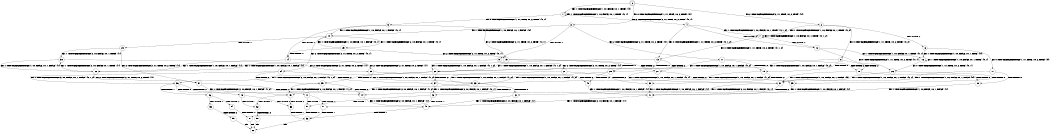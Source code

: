 digraph BCG {
size = "7, 10.5";
center = TRUE;
node [shape = circle];
0 [peripheries = 2];
0 -> 1 [label = "EX !1 !ATOMIC_EXCH_BRANCH (1, +0, FALSE, +0, 1, TRUE) !{0}"];
0 -> 2 [label = "EX !2 !ATOMIC_EXCH_BRANCH (2, +1, TRUE, +0, 2, TRUE) !{0}"];
0 -> 3 [label = "EX !0 !ATOMIC_EXCH_BRANCH (1, +1, TRUE, +0, 2, TRUE) !{0}"];
1 -> 4 [label = "EX !2 !ATOMIC_EXCH_BRANCH (2, +1, TRUE, +0, 2, TRUE) !{0, 1}"];
1 -> 5 [label = "EX !0 !ATOMIC_EXCH_BRANCH (1, +1, TRUE, +0, 2, TRUE) !{0, 1}"];
1 -> 1 [label = "EX !1 !ATOMIC_EXCH_BRANCH (1, +0, FALSE, +0, 1, TRUE) !{0, 1}"];
2 -> 6 [label = "TERMINATE !2"];
2 -> 7 [label = "EX !1 !ATOMIC_EXCH_BRANCH (1, +0, FALSE, +0, 1, TRUE) !{0, 2}"];
2 -> 8 [label = "EX !0 !ATOMIC_EXCH_BRANCH (1, +1, TRUE, +0, 2, TRUE) !{0, 2}"];
3 -> 9 [label = "TERMINATE !0"];
3 -> 10 [label = "EX !1 !ATOMIC_EXCH_BRANCH (1, +0, FALSE, +0, 1, FALSE) !{0}"];
3 -> 11 [label = "EX !2 !ATOMIC_EXCH_BRANCH (2, +1, TRUE, +0, 2, TRUE) !{0}"];
4 -> 12 [label = "TERMINATE !2"];
4 -> 13 [label = "EX !0 !ATOMIC_EXCH_BRANCH (1, +1, TRUE, +0, 2, TRUE) !{0, 1, 2}"];
4 -> 7 [label = "EX !1 !ATOMIC_EXCH_BRANCH (1, +0, FALSE, +0, 1, TRUE) !{0, 1, 2}"];
5 -> 14 [label = "TERMINATE !0"];
5 -> 15 [label = "EX !2 !ATOMIC_EXCH_BRANCH (2, +1, TRUE, +0, 2, TRUE) !{0, 1}"];
5 -> 10 [label = "EX !1 !ATOMIC_EXCH_BRANCH (1, +0, FALSE, +0, 1, FALSE) !{0, 1}"];
6 -> 16 [label = "EX !1 !ATOMIC_EXCH_BRANCH (1, +0, FALSE, +0, 1, TRUE) !{0}"];
6 -> 17 [label = "EX !0 !ATOMIC_EXCH_BRANCH (1, +1, TRUE, +0, 2, TRUE) !{0}"];
7 -> 12 [label = "TERMINATE !2"];
7 -> 13 [label = "EX !0 !ATOMIC_EXCH_BRANCH (1, +1, TRUE, +0, 2, TRUE) !{0, 1, 2}"];
7 -> 7 [label = "EX !1 !ATOMIC_EXCH_BRANCH (1, +0, FALSE, +0, 1, TRUE) !{0, 1, 2}"];
8 -> 18 [label = "TERMINATE !2"];
8 -> 19 [label = "TERMINATE !0"];
8 -> 20 [label = "EX !1 !ATOMIC_EXCH_BRANCH (1, +0, FALSE, +0, 1, FALSE) !{0, 2}"];
9 -> 21 [label = "EX !2 !ATOMIC_EXCH_BRANCH (2, +1, TRUE, +0, 2, TRUE) !{1}"];
9 -> 22 [label = "EX !1 !ATOMIC_EXCH_BRANCH (1, +0, FALSE, +0, 1, FALSE) !{1}"];
10 -> 23 [label = "TERMINATE !0"];
10 -> 24 [label = "EX !2 !ATOMIC_EXCH_BRANCH (2, +1, TRUE, +0, 2, TRUE) !{0, 1}"];
10 -> 25 [label = "EX !1 !ATOMIC_EXCH_BRANCH (2, +0, FALSE, +0, 1, TRUE) !{0, 1}"];
11 -> 18 [label = "TERMINATE !2"];
11 -> 19 [label = "TERMINATE !0"];
11 -> 20 [label = "EX !1 !ATOMIC_EXCH_BRANCH (1, +0, FALSE, +0, 1, FALSE) !{0, 2}"];
12 -> 26 [label = "EX !0 !ATOMIC_EXCH_BRANCH (1, +1, TRUE, +0, 2, TRUE) !{0, 1}"];
12 -> 16 [label = "EX !1 !ATOMIC_EXCH_BRANCH (1, +0, FALSE, +0, 1, TRUE) !{0, 1}"];
13 -> 27 [label = "TERMINATE !2"];
13 -> 28 [label = "TERMINATE !0"];
13 -> 20 [label = "EX !1 !ATOMIC_EXCH_BRANCH (1, +0, FALSE, +0, 1, FALSE) !{0, 1, 2}"];
14 -> 29 [label = "EX !2 !ATOMIC_EXCH_BRANCH (2, +1, TRUE, +0, 2, TRUE) !{1}"];
14 -> 22 [label = "EX !1 !ATOMIC_EXCH_BRANCH (1, +0, FALSE, +0, 1, FALSE) !{1}"];
15 -> 27 [label = "TERMINATE !2"];
15 -> 28 [label = "TERMINATE !0"];
15 -> 20 [label = "EX !1 !ATOMIC_EXCH_BRANCH (1, +0, FALSE, +0, 1, FALSE) !{0, 1, 2}"];
16 -> 26 [label = "EX !0 !ATOMIC_EXCH_BRANCH (1, +1, TRUE, +0, 2, TRUE) !{0, 1}"];
16 -> 16 [label = "EX !1 !ATOMIC_EXCH_BRANCH (1, +0, FALSE, +0, 1, TRUE) !{0, 1}"];
17 -> 30 [label = "TERMINATE !0"];
17 -> 31 [label = "EX !1 !ATOMIC_EXCH_BRANCH (1, +0, FALSE, +0, 1, FALSE) !{0}"];
18 -> 30 [label = "TERMINATE !0"];
18 -> 31 [label = "EX !1 !ATOMIC_EXCH_BRANCH (1, +0, FALSE, +0, 1, FALSE) !{0}"];
19 -> 32 [label = "TERMINATE !2"];
19 -> 33 [label = "EX !1 !ATOMIC_EXCH_BRANCH (1, +0, FALSE, +0, 1, FALSE) !{1, 2}"];
20 -> 34 [label = "TERMINATE !2"];
20 -> 35 [label = "TERMINATE !0"];
20 -> 36 [label = "EX !1 !ATOMIC_EXCH_BRANCH (2, +0, FALSE, +0, 1, FALSE) !{0, 1, 2}"];
21 -> 32 [label = "TERMINATE !2"];
21 -> 33 [label = "EX !1 !ATOMIC_EXCH_BRANCH (1, +0, FALSE, +0, 1, FALSE) !{1, 2}"];
22 -> 37 [label = "EX !2 !ATOMIC_EXCH_BRANCH (2, +1, TRUE, +0, 2, TRUE) !{1}"];
22 -> 38 [label = "EX !1 !ATOMIC_EXCH_BRANCH (2, +0, FALSE, +0, 1, TRUE) !{1}"];
23 -> 37 [label = "EX !2 !ATOMIC_EXCH_BRANCH (2, +1, TRUE, +0, 2, TRUE) !{1}"];
23 -> 38 [label = "EX !1 !ATOMIC_EXCH_BRANCH (2, +0, FALSE, +0, 1, TRUE) !{1}"];
24 -> 34 [label = "TERMINATE !2"];
24 -> 35 [label = "TERMINATE !0"];
24 -> 36 [label = "EX !1 !ATOMIC_EXCH_BRANCH (2, +0, FALSE, +0, 1, FALSE) !{0, 1, 2}"];
25 -> 14 [label = "TERMINATE !0"];
25 -> 15 [label = "EX !2 !ATOMIC_EXCH_BRANCH (2, +1, TRUE, +0, 2, TRUE) !{0, 1}"];
25 -> 10 [label = "EX !1 !ATOMIC_EXCH_BRANCH (1, +0, FALSE, +0, 1, FALSE) !{0, 1}"];
26 -> 39 [label = "TERMINATE !0"];
26 -> 31 [label = "EX !1 !ATOMIC_EXCH_BRANCH (1, +0, FALSE, +0, 1, FALSE) !{0, 1}"];
27 -> 39 [label = "TERMINATE !0"];
27 -> 31 [label = "EX !1 !ATOMIC_EXCH_BRANCH (1, +0, FALSE, +0, 1, FALSE) !{0, 1}"];
28 -> 40 [label = "TERMINATE !2"];
28 -> 33 [label = "EX !1 !ATOMIC_EXCH_BRANCH (1, +0, FALSE, +0, 1, FALSE) !{1, 2}"];
29 -> 40 [label = "TERMINATE !2"];
29 -> 33 [label = "EX !1 !ATOMIC_EXCH_BRANCH (1, +0, FALSE, +0, 1, FALSE) !{1, 2}"];
30 -> 41 [label = "EX !1 !ATOMIC_EXCH_BRANCH (1, +0, FALSE, +0, 1, FALSE) !{1}"];
31 -> 42 [label = "TERMINATE !0"];
31 -> 43 [label = "EX !1 !ATOMIC_EXCH_BRANCH (2, +0, FALSE, +0, 1, FALSE) !{0, 1}"];
32 -> 41 [label = "EX !1 !ATOMIC_EXCH_BRANCH (1, +0, FALSE, +0, 1, FALSE) !{1}"];
33 -> 44 [label = "TERMINATE !2"];
33 -> 45 [label = "EX !1 !ATOMIC_EXCH_BRANCH (2, +0, FALSE, +0, 1, FALSE) !{1, 2}"];
34 -> 42 [label = "TERMINATE !0"];
34 -> 43 [label = "EX !1 !ATOMIC_EXCH_BRANCH (2, +0, FALSE, +0, 1, FALSE) !{0, 1}"];
35 -> 44 [label = "TERMINATE !2"];
35 -> 45 [label = "EX !1 !ATOMIC_EXCH_BRANCH (2, +0, FALSE, +0, 1, FALSE) !{1, 2}"];
36 -> 46 [label = "TERMINATE !1"];
36 -> 47 [label = "TERMINATE !2"];
36 -> 48 [label = "TERMINATE !0"];
37 -> 44 [label = "TERMINATE !2"];
37 -> 45 [label = "EX !1 !ATOMIC_EXCH_BRANCH (2, +0, FALSE, +0, 1, FALSE) !{1, 2}"];
38 -> 29 [label = "EX !2 !ATOMIC_EXCH_BRANCH (2, +1, TRUE, +0, 2, TRUE) !{1}"];
38 -> 22 [label = "EX !1 !ATOMIC_EXCH_BRANCH (1, +0, FALSE, +0, 1, FALSE) !{1}"];
39 -> 41 [label = "EX !1 !ATOMIC_EXCH_BRANCH (1, +0, FALSE, +0, 1, FALSE) !{1}"];
40 -> 41 [label = "EX !1 !ATOMIC_EXCH_BRANCH (1, +0, FALSE, +0, 1, FALSE) !{1}"];
41 -> 49 [label = "EX !1 !ATOMIC_EXCH_BRANCH (2, +0, FALSE, +0, 1, FALSE) !{1}"];
42 -> 49 [label = "EX !1 !ATOMIC_EXCH_BRANCH (2, +0, FALSE, +0, 1, FALSE) !{1}"];
43 -> 50 [label = "TERMINATE !1"];
43 -> 51 [label = "TERMINATE !0"];
44 -> 49 [label = "EX !1 !ATOMIC_EXCH_BRANCH (2, +0, FALSE, +0, 1, FALSE) !{1}"];
45 -> 52 [label = "TERMINATE !1"];
45 -> 53 [label = "TERMINATE !2"];
46 -> 54 [label = "TERMINATE !2"];
46 -> 55 [label = "TERMINATE !0"];
47 -> 50 [label = "TERMINATE !1"];
47 -> 51 [label = "TERMINATE !0"];
48 -> 52 [label = "TERMINATE !1"];
48 -> 53 [label = "TERMINATE !2"];
49 -> 56 [label = "TERMINATE !1"];
50 -> 57 [label = "TERMINATE !0"];
51 -> 56 [label = "TERMINATE !1"];
52 -> 58 [label = "TERMINATE !2"];
53 -> 56 [label = "TERMINATE !1"];
54 -> 57 [label = "TERMINATE !0"];
55 -> 59 [label = "TERMINATE !2"];
56 -> 60 [label = "exit"];
57 -> 60 [label = "exit"];
58 -> 60 [label = "exit"];
59 -> 60 [label = "exit"];
}
